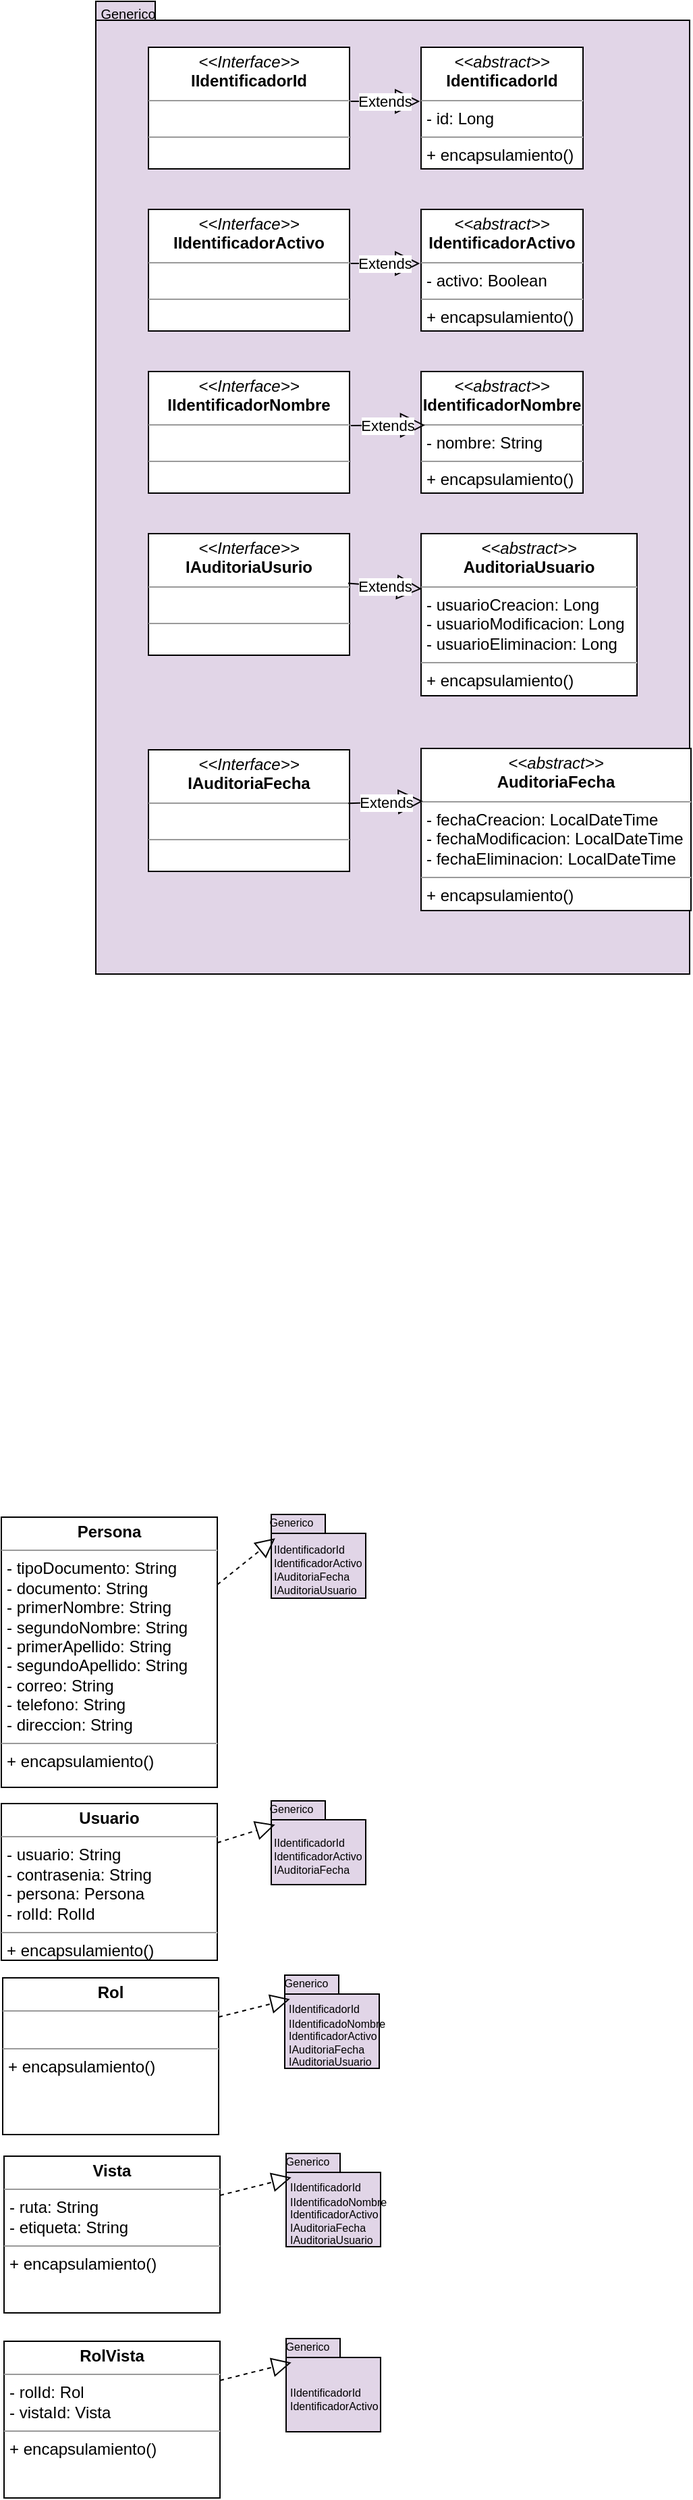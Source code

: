 <mxfile version="21.6.8" type="gitlab">
  <diagram name="Página-1" id="ZbbgXqUeX6LFxhhFMb2B">
    <mxGraphModel dx="3200" dy="1394" grid="1" gridSize="10" guides="1" tooltips="1" connect="1" arrows="1" fold="1" page="1" pageScale="1" pageWidth="850" pageHeight="1100" math="0" shadow="0">
      <root>
        <mxCell id="0" />
        <mxCell id="1" parent="0" />
        <mxCell id="c8eSFMPRiEgCaKRTlWN4-24" value="" style="shape=folder;fontStyle=1;spacingTop=10;tabWidth=40;tabHeight=14;tabPosition=left;html=1;whiteSpace=wrap;fillColor=#E1D5E7;" vertex="1" parent="1">
          <mxGeometry x="180" y="30" width="440" height="720" as="geometry" />
        </mxCell>
        <mxCell id="c8eSFMPRiEgCaKRTlWN4-1" value="&lt;p style=&quot;margin:0px;margin-top:4px;text-align:center;&quot;&gt;&lt;i&gt;&amp;lt;&amp;lt;abstract&amp;gt;&amp;gt;&lt;/i&gt;&lt;br&gt;&lt;b&gt;IdentificadorActivo&lt;/b&gt;&lt;/p&gt;&lt;hr size=&quot;1&quot;&gt;&lt;p style=&quot;margin:0px;margin-left:4px;&quot;&gt;- activo: Boolean&lt;br&gt;&lt;/p&gt;&lt;hr size=&quot;1&quot;&gt;&lt;p style=&quot;margin:0px;margin-left:4px;&quot;&gt;+ encapsulamiento()&lt;br&gt;&lt;/p&gt;" style="verticalAlign=top;align=left;overflow=fill;fontSize=12;fontFamily=Helvetica;html=1;whiteSpace=wrap;" vertex="1" parent="1">
          <mxGeometry x="421" y="184" width="120" height="90" as="geometry" />
        </mxCell>
        <mxCell id="c8eSFMPRiEgCaKRTlWN4-2" value="&lt;p style=&quot;margin:0px;margin-top:4px;text-align:center;&quot;&gt;&lt;i&gt;&amp;lt;&amp;lt;abstract&amp;gt;&amp;gt;&lt;/i&gt;&lt;br&gt;&lt;b&gt;IdentificadorNombre&lt;/b&gt;&lt;/p&gt;&lt;hr size=&quot;1&quot;&gt;&lt;p style=&quot;margin:0px;margin-left:4px;&quot;&gt;- nombre: String&lt;br&gt;&lt;/p&gt;&lt;hr size=&quot;1&quot;&gt;&lt;p style=&quot;margin:0px;margin-left:4px;&quot;&gt;+ encapsulamiento()&lt;br&gt;&lt;/p&gt;" style="verticalAlign=top;align=left;overflow=fill;fontSize=12;fontFamily=Helvetica;html=1;whiteSpace=wrap;" vertex="1" parent="1">
          <mxGeometry x="421" y="304" width="120" height="90" as="geometry" />
        </mxCell>
        <mxCell id="c8eSFMPRiEgCaKRTlWN4-3" value="&lt;p style=&quot;margin:0px;margin-top:4px;text-align:center;&quot;&gt;&lt;i&gt;&amp;lt;&amp;lt;abstract&amp;gt;&amp;gt;&lt;/i&gt;&lt;br&gt;&lt;b&gt;AuditoriaFecha&lt;/b&gt;&lt;/p&gt;&lt;hr size=&quot;1&quot;&gt;&lt;p style=&quot;margin:0px;margin-left:4px;&quot;&gt;- fechaCreacion: LocalDateTime&lt;br&gt;&lt;/p&gt;&lt;p style=&quot;margin:0px;margin-left:4px;&quot;&gt;- fechaModificacion: LocalDateTime&lt;/p&gt;&lt;p style=&quot;margin:0px;margin-left:4px;&quot;&gt;- fechaEliminacion: LocalDateTime&lt;/p&gt;&lt;hr size=&quot;1&quot;&gt;&lt;p style=&quot;margin:0px;margin-left:4px;&quot;&gt;+ encapsulamiento()&lt;br&gt;&lt;/p&gt;" style="verticalAlign=top;align=left;overflow=fill;fontSize=12;fontFamily=Helvetica;html=1;whiteSpace=wrap;" vertex="1" parent="1">
          <mxGeometry x="421" y="583" width="200" height="120" as="geometry" />
        </mxCell>
        <mxCell id="c8eSFMPRiEgCaKRTlWN4-4" value="&lt;p style=&quot;margin:0px;margin-top:4px;text-align:center;&quot;&gt;&lt;i&gt;&amp;lt;&amp;lt;abstract&amp;gt;&amp;gt;&lt;/i&gt;&lt;br&gt;&lt;b&gt;AuditoriaUsuario&lt;/b&gt;&lt;/p&gt;&lt;hr size=&quot;1&quot;&gt;&lt;p style=&quot;margin:0px;margin-left:4px;&quot;&gt;- usuarioCreacion: Long&lt;br&gt;&lt;/p&gt;&lt;p style=&quot;margin:0px;margin-left:4px;&quot;&gt;- usuarioModificacion: Long&lt;/p&gt;&lt;p style=&quot;margin:0px;margin-left:4px;&quot;&gt;- usuarioEliminacion: Long&lt;/p&gt;&lt;hr size=&quot;1&quot;&gt;&lt;p style=&quot;margin:0px;margin-left:4px;&quot;&gt;+ encapsulamiento()&lt;br&gt;&lt;/p&gt;" style="verticalAlign=top;align=left;overflow=fill;fontSize=12;fontFamily=Helvetica;html=1;whiteSpace=wrap;" vertex="1" parent="1">
          <mxGeometry x="421" y="424" width="160" height="120" as="geometry" />
        </mxCell>
        <mxCell id="c8eSFMPRiEgCaKRTlWN4-5" value="&lt;p style=&quot;margin:0px;margin-top:4px;text-align:center;&quot;&gt;&lt;i&gt;&amp;lt;&amp;lt;Interface&amp;gt;&amp;gt;&lt;/i&gt;&lt;br&gt;&lt;b&gt;IIdentificadorActivo&lt;/b&gt;&lt;/p&gt;&lt;hr size=&quot;1&quot;&gt;&lt;p style=&quot;margin:0px;margin-left:4px;&quot;&gt;&lt;br&gt;&lt;/p&gt;&lt;hr size=&quot;1&quot;&gt;&lt;p style=&quot;margin:0px;margin-left:4px;&quot;&gt;&lt;br&gt;&lt;/p&gt;" style="verticalAlign=top;align=left;overflow=fill;fontSize=12;fontFamily=Helvetica;html=1;whiteSpace=wrap;" vertex="1" parent="1">
          <mxGeometry x="219" y="184" width="149" height="90" as="geometry" />
        </mxCell>
        <mxCell id="c8eSFMPRiEgCaKRTlWN4-6" value="&lt;p style=&quot;margin:0px;margin-top:4px;text-align:center;&quot;&gt;&lt;i&gt;&amp;lt;&amp;lt;Interface&amp;gt;&amp;gt;&lt;/i&gt;&lt;br&gt;&lt;b&gt;IIdentificadorNombre&lt;/b&gt;&lt;/p&gt;&lt;hr size=&quot;1&quot;&gt;&lt;p style=&quot;margin:0px;margin-left:4px;&quot;&gt;&lt;br&gt;&lt;/p&gt;&lt;hr size=&quot;1&quot;&gt;&lt;p style=&quot;margin:0px;margin-left:4px;&quot;&gt;&lt;br&gt;&lt;/p&gt;" style="verticalAlign=top;align=left;overflow=fill;fontSize=12;fontFamily=Helvetica;html=1;whiteSpace=wrap;" vertex="1" parent="1">
          <mxGeometry x="219" y="304" width="149" height="90" as="geometry" />
        </mxCell>
        <mxCell id="c8eSFMPRiEgCaKRTlWN4-7" value="&lt;p style=&quot;margin:0px;margin-top:4px;text-align:center;&quot;&gt;&lt;i&gt;&amp;lt;&amp;lt;Interface&amp;gt;&amp;gt;&lt;/i&gt;&lt;br&gt;&lt;b&gt;IAuditoriaUsurio&lt;/b&gt;&lt;/p&gt;&lt;hr size=&quot;1&quot;&gt;&lt;p style=&quot;margin:0px;margin-left:4px;&quot;&gt;&lt;br&gt;&lt;/p&gt;&lt;hr size=&quot;1&quot;&gt;&lt;p style=&quot;margin:0px;margin-left:4px;&quot;&gt;&lt;br&gt;&lt;/p&gt;" style="verticalAlign=top;align=left;overflow=fill;fontSize=12;fontFamily=Helvetica;html=1;whiteSpace=wrap;" vertex="1" parent="1">
          <mxGeometry x="219" y="424" width="149" height="90" as="geometry" />
        </mxCell>
        <mxCell id="c8eSFMPRiEgCaKRTlWN4-8" value="&lt;p style=&quot;margin:0px;margin-top:4px;text-align:center;&quot;&gt;&lt;i&gt;&amp;lt;&amp;lt;Interface&amp;gt;&amp;gt;&lt;/i&gt;&lt;br&gt;&lt;b&gt;IAuditoriaFecha&lt;/b&gt;&lt;/p&gt;&lt;hr size=&quot;1&quot;&gt;&lt;p style=&quot;margin:0px;margin-left:4px;&quot;&gt;&lt;br&gt;&lt;/p&gt;&lt;hr size=&quot;1&quot;&gt;&lt;p style=&quot;margin:0px;margin-left:4px;&quot;&gt;&lt;br&gt;&lt;/p&gt;" style="verticalAlign=top;align=left;overflow=fill;fontSize=12;fontFamily=Helvetica;html=1;whiteSpace=wrap;" vertex="1" parent="1">
          <mxGeometry x="219" y="584" width="149" height="90" as="geometry" />
        </mxCell>
        <mxCell id="c8eSFMPRiEgCaKRTlWN4-10" value="Extends" style="endArrow=block;endSize=16;endFill=0;html=1;rounded=0;entryX=-0.007;entryY=0.445;entryDx=0;entryDy=0;entryPerimeter=0;exitX=1.006;exitY=0.445;exitDx=0;exitDy=0;exitPerimeter=0;" edge="1" parent="1" source="c8eSFMPRiEgCaKRTlWN4-5" target="c8eSFMPRiEgCaKRTlWN4-1">
          <mxGeometry width="160" relative="1" as="geometry">
            <mxPoint x="241" y="241" as="sourcePoint" />
            <mxPoint x="401" y="241" as="targetPoint" />
          </mxGeometry>
        </mxCell>
        <mxCell id="c8eSFMPRiEgCaKRTlWN4-11" value="Extends" style="endArrow=block;endSize=16;endFill=0;html=1;rounded=0;entryX=0.025;entryY=0.441;entryDx=0;entryDy=0;entryPerimeter=0;" edge="1" parent="1" target="c8eSFMPRiEgCaKRTlWN4-2">
          <mxGeometry width="160" relative="1" as="geometry">
            <mxPoint x="369" y="344" as="sourcePoint" />
            <mxPoint x="419" y="341" as="targetPoint" />
          </mxGeometry>
        </mxCell>
        <mxCell id="c8eSFMPRiEgCaKRTlWN4-12" value="Extends" style="endArrow=block;endSize=16;endFill=0;html=1;rounded=0;entryX=0.003;entryY=0.341;entryDx=0;entryDy=0;entryPerimeter=0;exitX=0.993;exitY=0.409;exitDx=0;exitDy=0;exitPerimeter=0;" edge="1" parent="1" source="c8eSFMPRiEgCaKRTlWN4-7" target="c8eSFMPRiEgCaKRTlWN4-4">
          <mxGeometry width="160" relative="1" as="geometry">
            <mxPoint x="331" y="461" as="sourcePoint" />
            <mxPoint x="419" y="461" as="targetPoint" />
          </mxGeometry>
        </mxCell>
        <mxCell id="c8eSFMPRiEgCaKRTlWN4-14" value="Extends" style="endArrow=block;endSize=16;endFill=0;html=1;rounded=0;entryX=0.007;entryY=0.325;entryDx=0;entryDy=0;entryPerimeter=0;exitX=0.994;exitY=0.44;exitDx=0;exitDy=0;exitPerimeter=0;" edge="1" parent="1" source="c8eSFMPRiEgCaKRTlWN4-8" target="c8eSFMPRiEgCaKRTlWN4-3">
          <mxGeometry width="160" relative="1" as="geometry">
            <mxPoint x="331" y="621" as="sourcePoint" />
            <mxPoint x="421" y="622" as="targetPoint" />
          </mxGeometry>
        </mxCell>
        <mxCell id="c8eSFMPRiEgCaKRTlWN4-15" value="&lt;p style=&quot;margin:0px;margin-top:4px;text-align:center;&quot;&gt;&lt;i&gt;&amp;lt;&amp;lt;abstract&amp;gt;&amp;gt;&lt;/i&gt;&lt;br&gt;&lt;b&gt;IdentificadorId&lt;/b&gt;&lt;/p&gt;&lt;hr size=&quot;1&quot;&gt;&lt;p style=&quot;margin:0px;margin-left:4px;&quot;&gt;- id: Long&lt;br&gt;&lt;/p&gt;&lt;hr size=&quot;1&quot;&gt;&lt;p style=&quot;margin:0px;margin-left:4px;&quot;&gt;+ encapsulamiento()&lt;br&gt;&lt;/p&gt;" style="verticalAlign=top;align=left;overflow=fill;fontSize=12;fontFamily=Helvetica;html=1;whiteSpace=wrap;" vertex="1" parent="1">
          <mxGeometry x="421" y="64" width="120" height="90" as="geometry" />
        </mxCell>
        <mxCell id="c8eSFMPRiEgCaKRTlWN4-16" value="&lt;p style=&quot;margin:0px;margin-top:4px;text-align:center;&quot;&gt;&lt;i&gt;&amp;lt;&amp;lt;Interface&amp;gt;&amp;gt;&lt;/i&gt;&lt;br&gt;&lt;b&gt;IIdentificadorId&lt;/b&gt;&lt;/p&gt;&lt;hr size=&quot;1&quot;&gt;&lt;p style=&quot;margin:0px;margin-left:4px;&quot;&gt;&lt;br&gt;&lt;/p&gt;&lt;hr size=&quot;1&quot;&gt;&lt;p style=&quot;margin:0px;margin-left:4px;&quot;&gt;&lt;br&gt;&lt;/p&gt;" style="verticalAlign=top;align=left;overflow=fill;fontSize=12;fontFamily=Helvetica;html=1;whiteSpace=wrap;" vertex="1" parent="1">
          <mxGeometry x="219" y="64" width="149" height="90" as="geometry" />
        </mxCell>
        <mxCell id="c8eSFMPRiEgCaKRTlWN4-17" value="Extends" style="endArrow=block;endSize=16;endFill=0;html=1;rounded=0;entryX=-0.007;entryY=0.445;entryDx=0;entryDy=0;entryPerimeter=0;exitX=1.006;exitY=0.445;exitDx=0;exitDy=0;exitPerimeter=0;" edge="1" parent="1" source="c8eSFMPRiEgCaKRTlWN4-16" target="c8eSFMPRiEgCaKRTlWN4-15">
          <mxGeometry width="160" relative="1" as="geometry">
            <mxPoint x="241" y="121" as="sourcePoint" />
            <mxPoint x="401" y="121" as="targetPoint" />
          </mxGeometry>
        </mxCell>
        <mxCell id="c8eSFMPRiEgCaKRTlWN4-18" value="&lt;p style=&quot;margin:0px;margin-top:4px;text-align:center;&quot;&gt;&lt;b&gt;Persona&lt;/b&gt;&lt;/p&gt;&lt;hr size=&quot;1&quot;&gt;&lt;p style=&quot;margin:0px;margin-left:4px;&quot;&gt;- tipoDocumento: String&lt;/p&gt;&lt;p style=&quot;margin:0px;margin-left:4px;&quot;&gt;- documento: String&lt;/p&gt;&lt;p style=&quot;margin:0px;margin-left:4px;&quot;&gt;- primerNombre: String&lt;/p&gt;&lt;p style=&quot;margin:0px;margin-left:4px;&quot;&gt;- segundoNombre: String&lt;/p&gt;&lt;p style=&quot;margin:0px;margin-left:4px;&quot;&gt;- primerApellido: String&lt;/p&gt;&lt;p style=&quot;margin:0px;margin-left:4px;&quot;&gt;- segundoApellido: String&lt;/p&gt;&lt;p style=&quot;margin:0px;margin-left:4px;&quot;&gt;- correo: String&lt;/p&gt;&lt;p style=&quot;margin:0px;margin-left:4px;&quot;&gt;- telefono: String&lt;/p&gt;&lt;p style=&quot;margin:0px;margin-left:4px;&quot;&gt;- direccion: String&lt;/p&gt;&lt;hr size=&quot;1&quot;&gt;&lt;p style=&quot;margin:0px;margin-left:4px;&quot;&gt;+ encapsulamiento()&lt;/p&gt;" style="verticalAlign=top;align=left;overflow=fill;fontSize=12;fontFamily=Helvetica;html=1;whiteSpace=wrap;" vertex="1" parent="1">
          <mxGeometry x="110" y="1152" width="160" height="200" as="geometry" />
        </mxCell>
        <mxCell id="c8eSFMPRiEgCaKRTlWN4-25" value="&lt;font style=&quot;font-size: 10px;&quot;&gt;Generico&lt;/font&gt;" style="text;html=1;strokeColor=none;fillColor=none;align=center;verticalAlign=middle;whiteSpace=wrap;rounded=0;" vertex="1" parent="1">
          <mxGeometry x="189" y="36" width="30" height="6" as="geometry" />
        </mxCell>
        <mxCell id="c8eSFMPRiEgCaKRTlWN4-26" value="" style="shape=folder;fontStyle=1;spacingTop=10;tabWidth=40;tabHeight=14;tabPosition=left;html=1;whiteSpace=wrap;fillColor=#E1D5E7;" vertex="1" parent="1">
          <mxGeometry x="310" y="1150" width="70" height="62" as="geometry" />
        </mxCell>
        <mxCell id="c8eSFMPRiEgCaKRTlWN4-27" value="&lt;font style=&quot;font-size: 8px;&quot;&gt;Generico&lt;/font&gt;" style="text;html=1;strokeColor=none;fillColor=none;align=center;verticalAlign=middle;whiteSpace=wrap;rounded=0;" vertex="1" parent="1">
          <mxGeometry x="310" y="1152" width="30" height="6" as="geometry" />
        </mxCell>
        <mxCell id="c8eSFMPRiEgCaKRTlWN4-29" value="&lt;div style=&quot;&quot;&gt;&lt;span style=&quot;font-size: 8px; background-color: initial;&quot;&gt;IIdentificadorId&lt;/span&gt;&lt;/div&gt;&lt;font style=&quot;font-size: 8px;&quot;&gt;&lt;div style=&quot;&quot;&gt;&lt;span style=&quot;background-color: initial;&quot;&gt;IdentificadorActivo&lt;/span&gt;&lt;/div&gt;&lt;div style=&quot;&quot;&gt;&lt;span style=&quot;background-color: initial;&quot;&gt;IAuditoriaFecha&lt;/span&gt;&lt;/div&gt;&lt;div style=&quot;&quot;&gt;&lt;span style=&quot;background-color: initial;&quot;&gt;IAuditoriaUsuario&lt;/span&gt;&lt;/div&gt;&lt;/font&gt;" style="text;html=1;strokeColor=none;fillColor=none;align=left;verticalAlign=middle;whiteSpace=wrap;rounded=0;" vertex="1" parent="1">
          <mxGeometry x="310" y="1166.5" width="70" height="45.5" as="geometry" />
        </mxCell>
        <mxCell id="c8eSFMPRiEgCaKRTlWN4-31" value="" style="endArrow=block;dashed=1;endFill=0;endSize=12;html=1;rounded=0;exitX=1;exitY=0.25;exitDx=0;exitDy=0;entryX=0.041;entryY=0.024;entryDx=0;entryDy=0;entryPerimeter=0;" edge="1" parent="1" source="c8eSFMPRiEgCaKRTlWN4-18" target="c8eSFMPRiEgCaKRTlWN4-29">
          <mxGeometry width="160" relative="1" as="geometry">
            <mxPoint x="250" y="1192" as="sourcePoint" />
            <mxPoint x="410" y="1192" as="targetPoint" />
          </mxGeometry>
        </mxCell>
        <mxCell id="c8eSFMPRiEgCaKRTlWN4-35" value="&lt;p style=&quot;margin:0px;margin-top:4px;text-align:center;&quot;&gt;&lt;b&gt;Usuario&lt;/b&gt;&lt;/p&gt;&lt;hr size=&quot;1&quot;&gt;&lt;p style=&quot;margin:0px;margin-left:4px;&quot;&gt;- usuario: String&lt;/p&gt;&lt;p style=&quot;margin:0px;margin-left:4px;&quot;&gt;- contrasenia: String&lt;/p&gt;&lt;p style=&quot;margin:0px;margin-left:4px;&quot;&gt;- persona: Persona&lt;/p&gt;&lt;p style=&quot;margin:0px;margin-left:4px;&quot;&gt;- rolId: RolId&lt;br&gt;&lt;/p&gt;&lt;hr size=&quot;1&quot;&gt;&lt;p style=&quot;margin:0px;margin-left:4px;&quot;&gt;+ encapsulamiento()&lt;/p&gt;" style="verticalAlign=top;align=left;overflow=fill;fontSize=12;fontFamily=Helvetica;html=1;whiteSpace=wrap;" vertex="1" parent="1">
          <mxGeometry x="110" y="1364" width="160" height="116" as="geometry" />
        </mxCell>
        <mxCell id="c8eSFMPRiEgCaKRTlWN4-36" value="" style="shape=folder;fontStyle=1;spacingTop=10;tabWidth=40;tabHeight=14;tabPosition=left;html=1;whiteSpace=wrap;fillColor=#E1D5E7;" vertex="1" parent="1">
          <mxGeometry x="310" y="1362" width="70" height="62" as="geometry" />
        </mxCell>
        <mxCell id="c8eSFMPRiEgCaKRTlWN4-37" value="&lt;font style=&quot;font-size: 8px;&quot;&gt;Generico&lt;/font&gt;" style="text;html=1;strokeColor=none;fillColor=none;align=center;verticalAlign=middle;whiteSpace=wrap;rounded=0;" vertex="1" parent="1">
          <mxGeometry x="310" y="1364" width="30" height="6" as="geometry" />
        </mxCell>
        <mxCell id="c8eSFMPRiEgCaKRTlWN4-38" value="&lt;div style=&quot;&quot;&gt;&lt;span style=&quot;font-size: 8px; background-color: initial;&quot;&gt;IIdentificadorId&lt;/span&gt;&lt;/div&gt;&lt;font style=&quot;font-size: 8px;&quot;&gt;&lt;div style=&quot;&quot;&gt;&lt;span style=&quot;background-color: initial;&quot;&gt;IdentificadorActivo&lt;/span&gt;&lt;/div&gt;&lt;div style=&quot;&quot;&gt;&lt;span style=&quot;background-color: initial;&quot;&gt;IAuditoriaFecha&lt;/span&gt;&lt;/div&gt;&lt;/font&gt;" style="text;html=1;strokeColor=none;fillColor=none;align=left;verticalAlign=middle;whiteSpace=wrap;rounded=0;" vertex="1" parent="1">
          <mxGeometry x="310" y="1378.5" width="70" height="45.5" as="geometry" />
        </mxCell>
        <mxCell id="c8eSFMPRiEgCaKRTlWN4-39" value="" style="endArrow=block;dashed=1;endFill=0;endSize=12;html=1;rounded=0;exitX=1;exitY=0.25;exitDx=0;exitDy=0;entryX=0.041;entryY=0.024;entryDx=0;entryDy=0;entryPerimeter=0;" edge="1" parent="1" source="c8eSFMPRiEgCaKRTlWN4-35" target="c8eSFMPRiEgCaKRTlWN4-38">
          <mxGeometry width="160" relative="1" as="geometry">
            <mxPoint x="250" y="1404" as="sourcePoint" />
            <mxPoint x="410" y="1404" as="targetPoint" />
          </mxGeometry>
        </mxCell>
        <mxCell id="c8eSFMPRiEgCaKRTlWN4-40" value="&lt;p style=&quot;margin:0px;margin-top:4px;text-align:center;&quot;&gt;&lt;b&gt;Rol&lt;/b&gt;&lt;/p&gt;&lt;hr size=&quot;1&quot;&gt;&lt;p style=&quot;margin:0px;margin-left:4px;&quot;&gt;&lt;br&gt;&lt;/p&gt;&lt;hr size=&quot;1&quot;&gt;&lt;p style=&quot;margin:0px;margin-left:4px;&quot;&gt;+ encapsulamiento()&lt;/p&gt;" style="verticalAlign=top;align=left;overflow=fill;fontSize=12;fontFamily=Helvetica;html=1;whiteSpace=wrap;" vertex="1" parent="1">
          <mxGeometry x="111" y="1493" width="160" height="116" as="geometry" />
        </mxCell>
        <mxCell id="c8eSFMPRiEgCaKRTlWN4-41" value="" style="shape=folder;fontStyle=1;spacingTop=10;tabWidth=40;tabHeight=14;tabPosition=left;html=1;whiteSpace=wrap;fillColor=#E1D5E7;" vertex="1" parent="1">
          <mxGeometry x="320" y="1491" width="70" height="69" as="geometry" />
        </mxCell>
        <mxCell id="c8eSFMPRiEgCaKRTlWN4-42" value="&lt;font style=&quot;font-size: 8px;&quot;&gt;Generico&lt;/font&gt;" style="text;html=1;strokeColor=none;fillColor=none;align=center;verticalAlign=middle;whiteSpace=wrap;rounded=0;" vertex="1" parent="1">
          <mxGeometry x="321" y="1493" width="30" height="6" as="geometry" />
        </mxCell>
        <mxCell id="c8eSFMPRiEgCaKRTlWN4-43" value="&lt;div style=&quot;&quot;&gt;&lt;span style=&quot;font-size: 8px; background-color: initial;&quot;&gt;I&lt;/span&gt;&lt;span style=&quot;font-size: 8px; background-color: initial;&quot;&gt;IdentificadorId&lt;/span&gt;&lt;br&gt;&lt;/div&gt;&lt;font style=&quot;font-size: 8px;&quot;&gt;&lt;div&gt;IIdentificadoNombre&lt;/div&gt;&lt;div&gt;IdentificadorActivo&lt;/div&gt;&lt;div&gt;IAuditoriaFecha&lt;/div&gt;&lt;div style=&quot;&quot;&gt;&lt;span style=&quot;background-color: initial;&quot;&gt;IAuditoriaUsuario&lt;/span&gt;&lt;br&gt;&lt;/div&gt;&lt;/font&gt;" style="text;html=1;strokeColor=none;fillColor=none;align=left;verticalAlign=middle;whiteSpace=wrap;rounded=0;" vertex="1" parent="1">
          <mxGeometry x="321" y="1507.5" width="70" height="52.5" as="geometry" />
        </mxCell>
        <mxCell id="c8eSFMPRiEgCaKRTlWN4-44" value="" style="endArrow=block;dashed=1;endFill=0;endSize=12;html=1;rounded=0;exitX=1;exitY=0.25;exitDx=0;exitDy=0;entryX=0.041;entryY=0.024;entryDx=0;entryDy=0;entryPerimeter=0;" edge="1" parent="1" source="c8eSFMPRiEgCaKRTlWN4-40" target="c8eSFMPRiEgCaKRTlWN4-43">
          <mxGeometry width="160" relative="1" as="geometry">
            <mxPoint x="261" y="1533" as="sourcePoint" />
            <mxPoint x="421" y="1533" as="targetPoint" />
          </mxGeometry>
        </mxCell>
        <mxCell id="c8eSFMPRiEgCaKRTlWN4-51" value="&lt;p style=&quot;margin:0px;margin-top:4px;text-align:center;&quot;&gt;&lt;b&gt;Vista&lt;/b&gt;&lt;/p&gt;&lt;hr size=&quot;1&quot;&gt;&lt;p style=&quot;margin:0px;margin-left:4px;&quot;&gt;- ruta: String&lt;/p&gt;&lt;p style=&quot;margin:0px;margin-left:4px;&quot;&gt;- etiqueta: String&lt;/p&gt;&lt;hr size=&quot;1&quot;&gt;&lt;p style=&quot;margin:0px;margin-left:4px;&quot;&gt;+ encapsulamiento()&lt;/p&gt;" style="verticalAlign=top;align=left;overflow=fill;fontSize=12;fontFamily=Helvetica;html=1;whiteSpace=wrap;" vertex="1" parent="1">
          <mxGeometry x="112" y="1625" width="160" height="116" as="geometry" />
        </mxCell>
        <mxCell id="c8eSFMPRiEgCaKRTlWN4-52" value="" style="shape=folder;fontStyle=1;spacingTop=10;tabWidth=40;tabHeight=14;tabPosition=left;html=1;whiteSpace=wrap;fillColor=#E1D5E7;" vertex="1" parent="1">
          <mxGeometry x="321" y="1623" width="70" height="69" as="geometry" />
        </mxCell>
        <mxCell id="c8eSFMPRiEgCaKRTlWN4-53" value="&lt;font style=&quot;font-size: 8px;&quot;&gt;Generico&lt;/font&gt;" style="text;html=1;strokeColor=none;fillColor=none;align=center;verticalAlign=middle;whiteSpace=wrap;rounded=0;" vertex="1" parent="1">
          <mxGeometry x="322" y="1625" width="30" height="6" as="geometry" />
        </mxCell>
        <mxCell id="c8eSFMPRiEgCaKRTlWN4-54" value="&lt;div style=&quot;&quot;&gt;&lt;span style=&quot;font-size: 8px; background-color: initial;&quot;&gt;I&lt;/span&gt;&lt;span style=&quot;font-size: 8px; background-color: initial;&quot;&gt;IdentificadorId&lt;/span&gt;&lt;br&gt;&lt;/div&gt;&lt;font style=&quot;font-size: 8px;&quot;&gt;&lt;div&gt;IIdentificadoNombre&lt;/div&gt;&lt;div&gt;IdentificadorActivo&lt;/div&gt;&lt;div&gt;IAuditoriaFecha&lt;/div&gt;&lt;div style=&quot;&quot;&gt;&lt;span style=&quot;background-color: initial;&quot;&gt;IAuditoriaUsuario&lt;/span&gt;&lt;br&gt;&lt;/div&gt;&lt;/font&gt;" style="text;html=1;strokeColor=none;fillColor=none;align=left;verticalAlign=middle;whiteSpace=wrap;rounded=0;" vertex="1" parent="1">
          <mxGeometry x="322" y="1639.5" width="70" height="52.5" as="geometry" />
        </mxCell>
        <mxCell id="c8eSFMPRiEgCaKRTlWN4-55" value="" style="endArrow=block;dashed=1;endFill=0;endSize=12;html=1;rounded=0;exitX=1;exitY=0.25;exitDx=0;exitDy=0;entryX=0.041;entryY=0.024;entryDx=0;entryDy=0;entryPerimeter=0;" edge="1" parent="1" source="c8eSFMPRiEgCaKRTlWN4-51" target="c8eSFMPRiEgCaKRTlWN4-54">
          <mxGeometry width="160" relative="1" as="geometry">
            <mxPoint x="262" y="1665" as="sourcePoint" />
            <mxPoint x="422" y="1665" as="targetPoint" />
          </mxGeometry>
        </mxCell>
        <mxCell id="c8eSFMPRiEgCaKRTlWN4-56" value="&lt;p style=&quot;margin:0px;margin-top:4px;text-align:center;&quot;&gt;&lt;b&gt;RolVista&lt;/b&gt;&lt;/p&gt;&lt;hr size=&quot;1&quot;&gt;&lt;p style=&quot;margin:0px;margin-left:4px;&quot;&gt;- rolId: Rol&lt;/p&gt;&lt;p style=&quot;margin:0px;margin-left:4px;&quot;&gt;- vistaId: Vista&lt;/p&gt;&lt;hr size=&quot;1&quot;&gt;&lt;p style=&quot;margin:0px;margin-left:4px;&quot;&gt;+ encapsulamiento()&lt;/p&gt;" style="verticalAlign=top;align=left;overflow=fill;fontSize=12;fontFamily=Helvetica;html=1;whiteSpace=wrap;" vertex="1" parent="1">
          <mxGeometry x="112" y="1762" width="160" height="116" as="geometry" />
        </mxCell>
        <mxCell id="c8eSFMPRiEgCaKRTlWN4-57" value="" style="shape=folder;fontStyle=1;spacingTop=10;tabWidth=40;tabHeight=14;tabPosition=left;html=1;whiteSpace=wrap;fillColor=#E1D5E7;" vertex="1" parent="1">
          <mxGeometry x="321" y="1760" width="70" height="69" as="geometry" />
        </mxCell>
        <mxCell id="c8eSFMPRiEgCaKRTlWN4-58" value="&lt;font style=&quot;font-size: 8px;&quot;&gt;Generico&lt;/font&gt;" style="text;html=1;strokeColor=none;fillColor=none;align=center;verticalAlign=middle;whiteSpace=wrap;rounded=0;" vertex="1" parent="1">
          <mxGeometry x="322" y="1762" width="30" height="6" as="geometry" />
        </mxCell>
        <mxCell id="c8eSFMPRiEgCaKRTlWN4-59" value="&lt;div style=&quot;&quot;&gt;&lt;span style=&quot;font-size: 8px; background-color: initial;&quot;&gt;I&lt;/span&gt;&lt;span style=&quot;font-size: 8px; background-color: initial;&quot;&gt;IdentificadorId&lt;/span&gt;&lt;/div&gt;&lt;font style=&quot;font-size: 8px;&quot;&gt;&lt;div&gt;IdentificadorActivo&lt;/div&gt;&lt;/font&gt;" style="text;html=1;strokeColor=none;fillColor=none;align=left;verticalAlign=middle;whiteSpace=wrap;rounded=0;" vertex="1" parent="1">
          <mxGeometry x="322" y="1776.5" width="70" height="52.5" as="geometry" />
        </mxCell>
        <mxCell id="c8eSFMPRiEgCaKRTlWN4-60" value="" style="endArrow=block;dashed=1;endFill=0;endSize=12;html=1;rounded=0;exitX=1;exitY=0.25;exitDx=0;exitDy=0;entryX=0.041;entryY=0.024;entryDx=0;entryDy=0;entryPerimeter=0;" edge="1" parent="1" source="c8eSFMPRiEgCaKRTlWN4-56" target="c8eSFMPRiEgCaKRTlWN4-59">
          <mxGeometry width="160" relative="1" as="geometry">
            <mxPoint x="262" y="1802" as="sourcePoint" />
            <mxPoint x="422" y="1802" as="targetPoint" />
          </mxGeometry>
        </mxCell>
      </root>
    </mxGraphModel>
  </diagram>
</mxfile>
